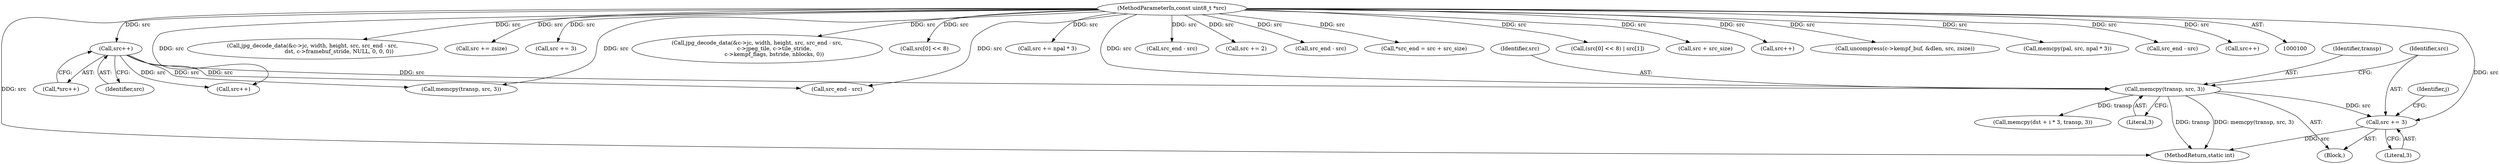 digraph "0_FFmpeg_2960576378d17d71cc8dccc926352ce568b5eec1@pointer" {
"1000227" [label="(Call,src += 3)"];
"1000223" [label="(Call,memcpy(transp, src, 3))"];
"1000210" [label="(Call,src++)"];
"1000104" [label="(MethodParameterIn,const uint8_t *src)"];
"1000271" [label="(Call,jpg_decode_data(&c->jc, width, height, src, src_end - src,\n                               dst, c->framebuf_stride, NULL, 0, 0, 0))"];
"1000254" [label="(Call,memcpy(dst + i * 3, transp, 3))"];
"1000394" [label="(Call,src += zsize)"];
"1000232" [label="(Identifier,j)"];
"1000299" [label="(Call,src += 3)"];
"1000223" [label="(Call,memcpy(transp, src, 3))"];
"1000229" [label="(Literal,3)"];
"1000227" [label="(Call,src += 3)"];
"1000565" [label="(MethodReturn,static int)"];
"1000520" [label="(Call,jpg_decode_data(&c->jc, width, height, src, src_end - src,\n                    c->jpeg_tile, c->tile_stride,\n                    c->kempf_flags, bstride, nblocks, 0))"];
"1000361" [label="(Call,src[0] << 8)"];
"1000225" [label="(Identifier,src)"];
"1000279" [label="(Call,src_end - src)"];
"1000224" [label="(Identifier,transp)"];
"1000221" [label="(Block,)"];
"1000209" [label="(Call,*src++)"];
"1000315" [label="(Call,src += npal * 3)"];
"1000226" [label="(Literal,3)"];
"1000210" [label="(Call,src++)"];
"1000306" [label="(Call,src++)"];
"1000352" [label="(Call,src_end - src)"];
"1000369" [label="(Call,src += 2)"];
"1000374" [label="(Call,src_end - src)"];
"1000121" [label="(Call,*src_end = src + src_size)"];
"1000295" [label="(Call,memcpy(transp, src, 3))"];
"1000360" [label="(Call,(src[0] << 8) | src[1])"];
"1000123" [label="(Call,src + src_size)"];
"1000104" [label="(MethodParameterIn,const uint8_t *src)"];
"1000228" [label="(Identifier,src)"];
"1000475" [label="(Call,src++)"];
"1000382" [label="(Call,uncompress(c->kempf_buf, &dlen, src, zsize))"];
"1000309" [label="(Call,memcpy(pal, src, npal * 3))"];
"1000528" [label="(Call,src_end - src)"];
"1000424" [label="(Call,src++)"];
"1000211" [label="(Identifier,src)"];
"1000227" -> "1000221"  [label="AST: "];
"1000227" -> "1000229"  [label="CFG: "];
"1000228" -> "1000227"  [label="AST: "];
"1000229" -> "1000227"  [label="AST: "];
"1000232" -> "1000227"  [label="CFG: "];
"1000227" -> "1000565"  [label="DDG: src"];
"1000223" -> "1000227"  [label="DDG: src"];
"1000104" -> "1000227"  [label="DDG: src"];
"1000223" -> "1000221"  [label="AST: "];
"1000223" -> "1000226"  [label="CFG: "];
"1000224" -> "1000223"  [label="AST: "];
"1000225" -> "1000223"  [label="AST: "];
"1000226" -> "1000223"  [label="AST: "];
"1000228" -> "1000223"  [label="CFG: "];
"1000223" -> "1000565"  [label="DDG: memcpy(transp, src, 3)"];
"1000223" -> "1000565"  [label="DDG: transp"];
"1000210" -> "1000223"  [label="DDG: src"];
"1000104" -> "1000223"  [label="DDG: src"];
"1000223" -> "1000254"  [label="DDG: transp"];
"1000210" -> "1000209"  [label="AST: "];
"1000210" -> "1000211"  [label="CFG: "];
"1000211" -> "1000210"  [label="AST: "];
"1000209" -> "1000210"  [label="CFG: "];
"1000104" -> "1000210"  [label="DDG: src"];
"1000210" -> "1000279"  [label="DDG: src"];
"1000210" -> "1000295"  [label="DDG: src"];
"1000210" -> "1000306"  [label="DDG: src"];
"1000104" -> "1000100"  [label="AST: "];
"1000104" -> "1000565"  [label="DDG: src"];
"1000104" -> "1000121"  [label="DDG: src"];
"1000104" -> "1000123"  [label="DDG: src"];
"1000104" -> "1000271"  [label="DDG: src"];
"1000104" -> "1000279"  [label="DDG: src"];
"1000104" -> "1000295"  [label="DDG: src"];
"1000104" -> "1000299"  [label="DDG: src"];
"1000104" -> "1000306"  [label="DDG: src"];
"1000104" -> "1000309"  [label="DDG: src"];
"1000104" -> "1000315"  [label="DDG: src"];
"1000104" -> "1000352"  [label="DDG: src"];
"1000104" -> "1000361"  [label="DDG: src"];
"1000104" -> "1000360"  [label="DDG: src"];
"1000104" -> "1000369"  [label="DDG: src"];
"1000104" -> "1000374"  [label="DDG: src"];
"1000104" -> "1000382"  [label="DDG: src"];
"1000104" -> "1000394"  [label="DDG: src"];
"1000104" -> "1000424"  [label="DDG: src"];
"1000104" -> "1000475"  [label="DDG: src"];
"1000104" -> "1000520"  [label="DDG: src"];
"1000104" -> "1000528"  [label="DDG: src"];
}
